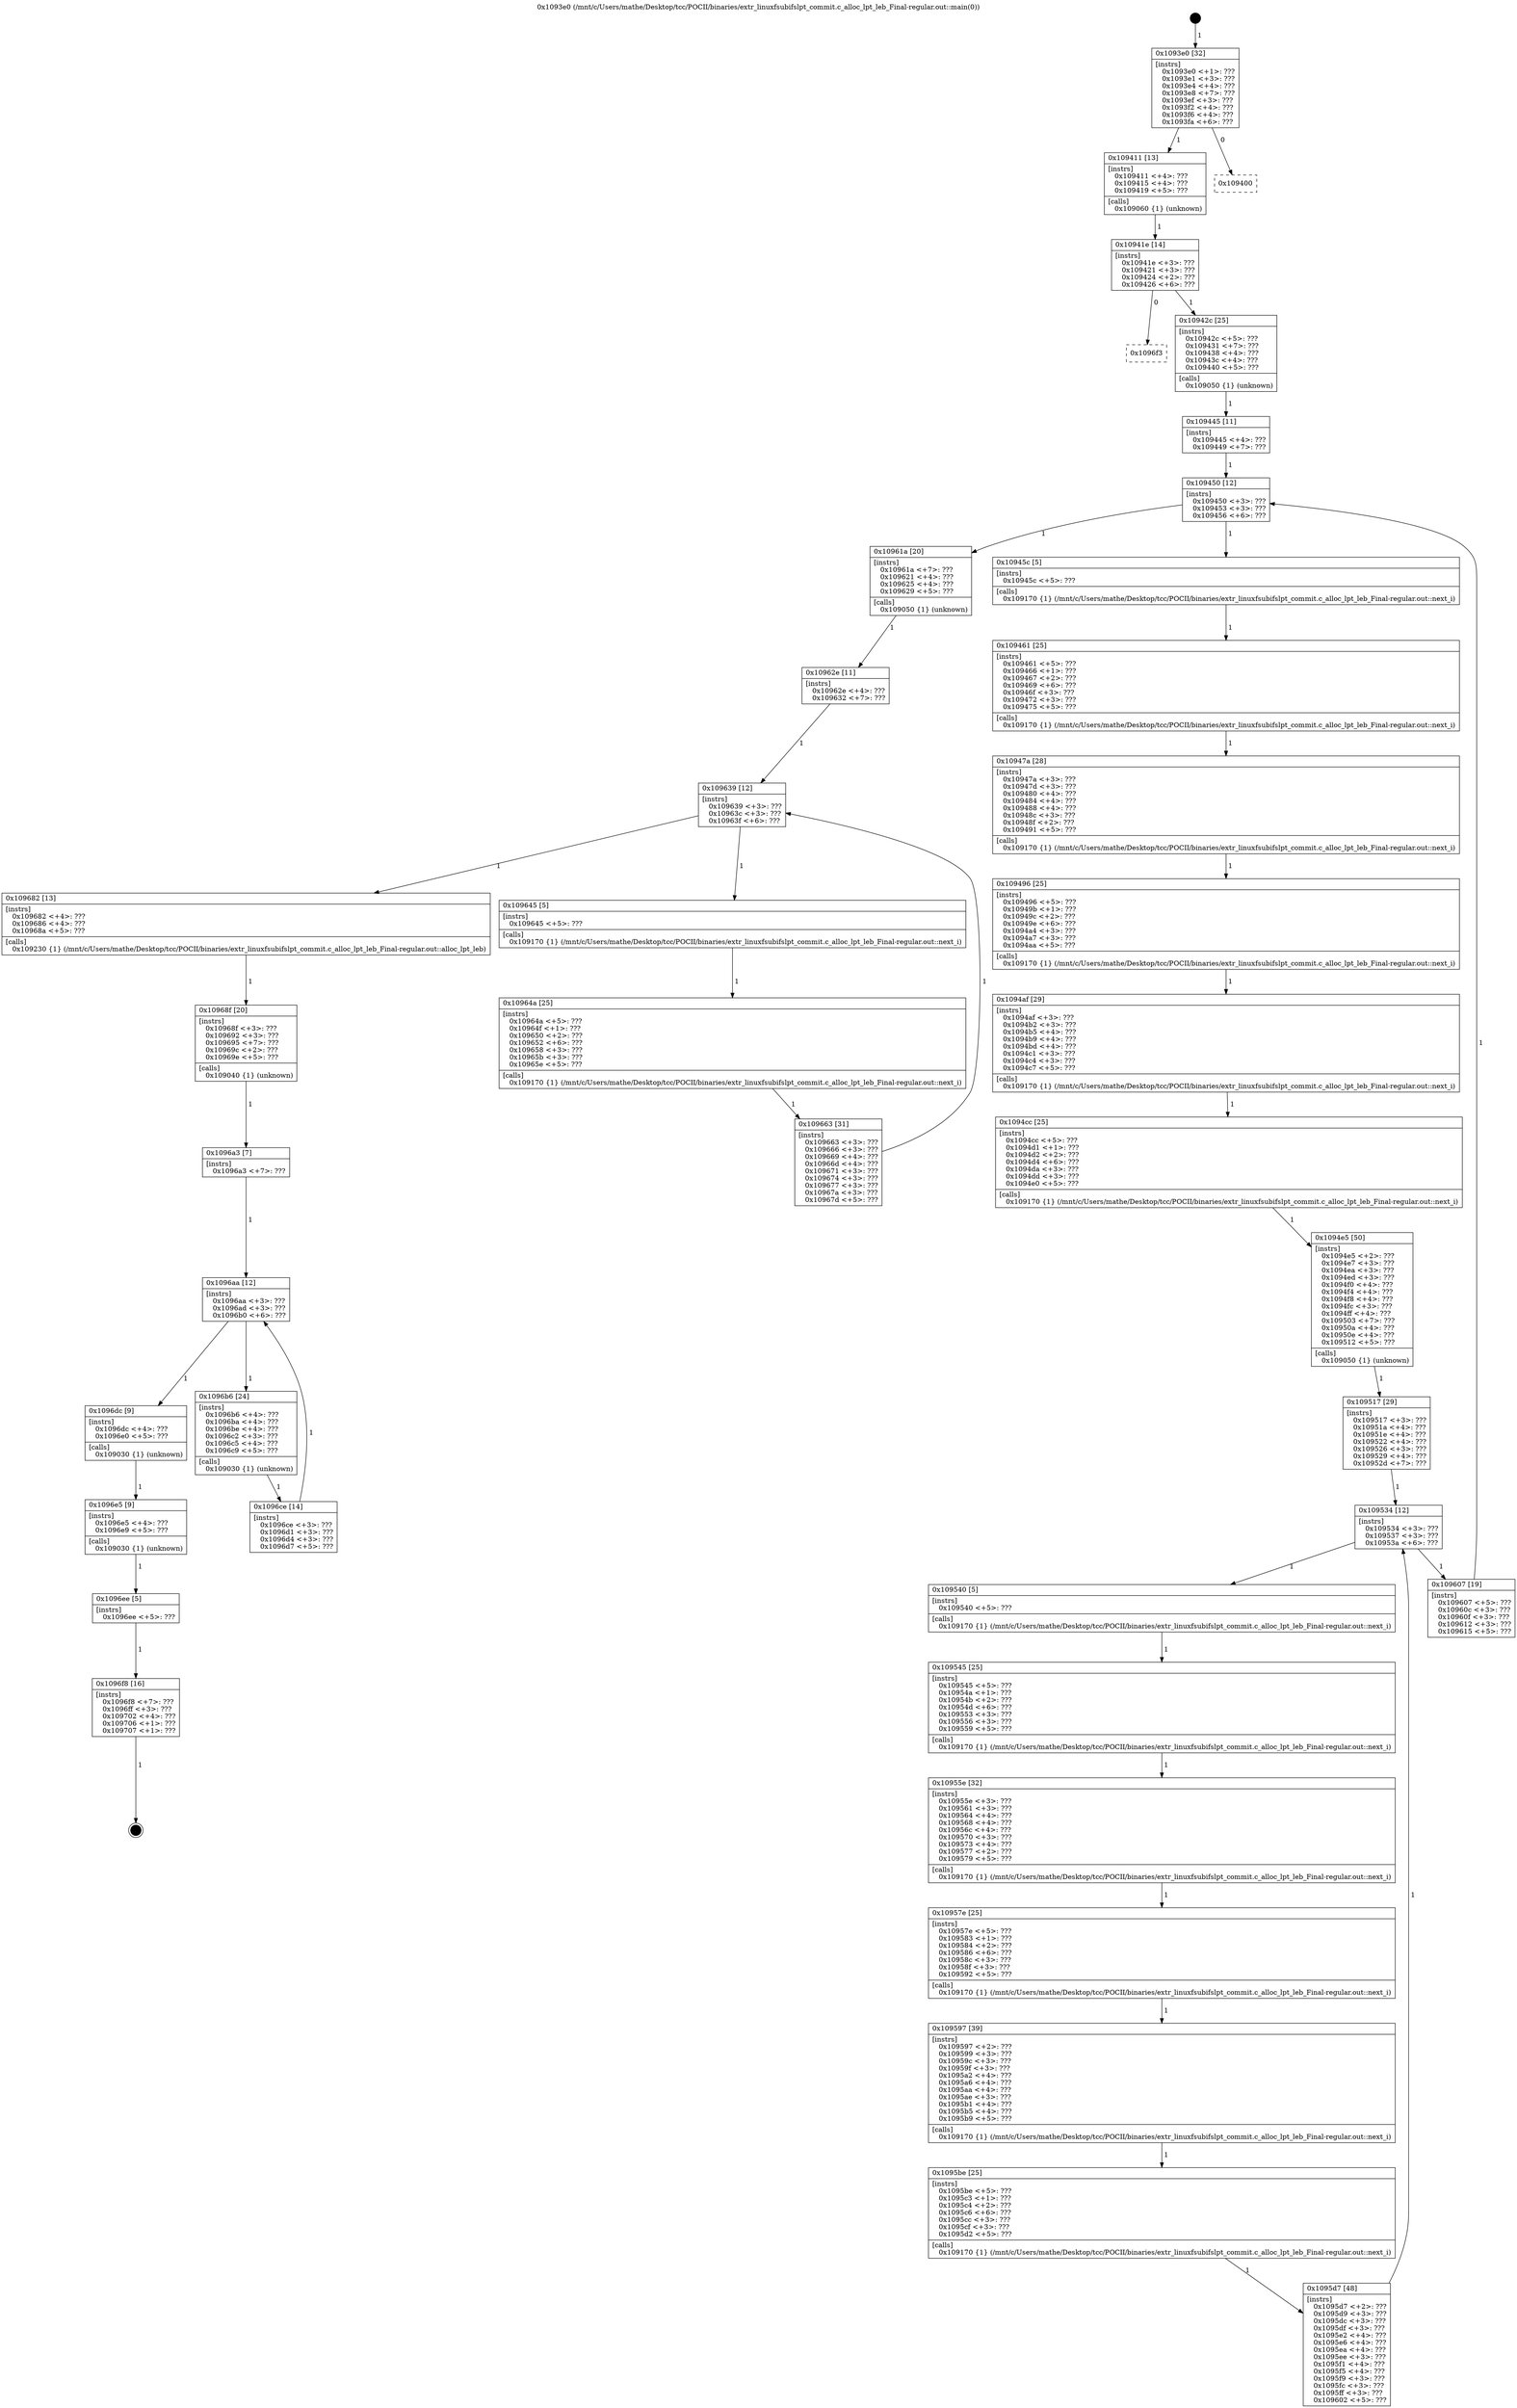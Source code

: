 digraph "0x1093e0" {
  label = "0x1093e0 (/mnt/c/Users/mathe/Desktop/tcc/POCII/binaries/extr_linuxfsubifslpt_commit.c_alloc_lpt_leb_Final-regular.out::main(0))"
  labelloc = "t"
  node[shape=record]

  Entry [label="",width=0.3,height=0.3,shape=circle,fillcolor=black,style=filled]
  "0x1093e0" [label="{
     0x1093e0 [32]\l
     | [instrs]\l
     &nbsp;&nbsp;0x1093e0 \<+1\>: ???\l
     &nbsp;&nbsp;0x1093e1 \<+3\>: ???\l
     &nbsp;&nbsp;0x1093e4 \<+4\>: ???\l
     &nbsp;&nbsp;0x1093e8 \<+7\>: ???\l
     &nbsp;&nbsp;0x1093ef \<+3\>: ???\l
     &nbsp;&nbsp;0x1093f2 \<+4\>: ???\l
     &nbsp;&nbsp;0x1093f6 \<+4\>: ???\l
     &nbsp;&nbsp;0x1093fa \<+6\>: ???\l
  }"]
  "0x109411" [label="{
     0x109411 [13]\l
     | [instrs]\l
     &nbsp;&nbsp;0x109411 \<+4\>: ???\l
     &nbsp;&nbsp;0x109415 \<+4\>: ???\l
     &nbsp;&nbsp;0x109419 \<+5\>: ???\l
     | [calls]\l
     &nbsp;&nbsp;0x109060 \{1\} (unknown)\l
  }"]
  "0x109400" [label="{
     0x109400\l
  }", style=dashed]
  "0x10941e" [label="{
     0x10941e [14]\l
     | [instrs]\l
     &nbsp;&nbsp;0x10941e \<+3\>: ???\l
     &nbsp;&nbsp;0x109421 \<+3\>: ???\l
     &nbsp;&nbsp;0x109424 \<+2\>: ???\l
     &nbsp;&nbsp;0x109426 \<+6\>: ???\l
  }"]
  "0x1096f3" [label="{
     0x1096f3\l
  }", style=dashed]
  "0x10942c" [label="{
     0x10942c [25]\l
     | [instrs]\l
     &nbsp;&nbsp;0x10942c \<+5\>: ???\l
     &nbsp;&nbsp;0x109431 \<+7\>: ???\l
     &nbsp;&nbsp;0x109438 \<+4\>: ???\l
     &nbsp;&nbsp;0x10943c \<+4\>: ???\l
     &nbsp;&nbsp;0x109440 \<+5\>: ???\l
     | [calls]\l
     &nbsp;&nbsp;0x109050 \{1\} (unknown)\l
  }"]
  Exit [label="",width=0.3,height=0.3,shape=circle,fillcolor=black,style=filled,peripheries=2]
  "0x109450" [label="{
     0x109450 [12]\l
     | [instrs]\l
     &nbsp;&nbsp;0x109450 \<+3\>: ???\l
     &nbsp;&nbsp;0x109453 \<+3\>: ???\l
     &nbsp;&nbsp;0x109456 \<+6\>: ???\l
  }"]
  "0x10961a" [label="{
     0x10961a [20]\l
     | [instrs]\l
     &nbsp;&nbsp;0x10961a \<+7\>: ???\l
     &nbsp;&nbsp;0x109621 \<+4\>: ???\l
     &nbsp;&nbsp;0x109625 \<+4\>: ???\l
     &nbsp;&nbsp;0x109629 \<+5\>: ???\l
     | [calls]\l
     &nbsp;&nbsp;0x109050 \{1\} (unknown)\l
  }"]
  "0x10945c" [label="{
     0x10945c [5]\l
     | [instrs]\l
     &nbsp;&nbsp;0x10945c \<+5\>: ???\l
     | [calls]\l
     &nbsp;&nbsp;0x109170 \{1\} (/mnt/c/Users/mathe/Desktop/tcc/POCII/binaries/extr_linuxfsubifslpt_commit.c_alloc_lpt_leb_Final-regular.out::next_i)\l
  }"]
  "0x109461" [label="{
     0x109461 [25]\l
     | [instrs]\l
     &nbsp;&nbsp;0x109461 \<+5\>: ???\l
     &nbsp;&nbsp;0x109466 \<+1\>: ???\l
     &nbsp;&nbsp;0x109467 \<+2\>: ???\l
     &nbsp;&nbsp;0x109469 \<+6\>: ???\l
     &nbsp;&nbsp;0x10946f \<+3\>: ???\l
     &nbsp;&nbsp;0x109472 \<+3\>: ???\l
     &nbsp;&nbsp;0x109475 \<+5\>: ???\l
     | [calls]\l
     &nbsp;&nbsp;0x109170 \{1\} (/mnt/c/Users/mathe/Desktop/tcc/POCII/binaries/extr_linuxfsubifslpt_commit.c_alloc_lpt_leb_Final-regular.out::next_i)\l
  }"]
  "0x10947a" [label="{
     0x10947a [28]\l
     | [instrs]\l
     &nbsp;&nbsp;0x10947a \<+3\>: ???\l
     &nbsp;&nbsp;0x10947d \<+3\>: ???\l
     &nbsp;&nbsp;0x109480 \<+4\>: ???\l
     &nbsp;&nbsp;0x109484 \<+4\>: ???\l
     &nbsp;&nbsp;0x109488 \<+4\>: ???\l
     &nbsp;&nbsp;0x10948c \<+3\>: ???\l
     &nbsp;&nbsp;0x10948f \<+2\>: ???\l
     &nbsp;&nbsp;0x109491 \<+5\>: ???\l
     | [calls]\l
     &nbsp;&nbsp;0x109170 \{1\} (/mnt/c/Users/mathe/Desktop/tcc/POCII/binaries/extr_linuxfsubifslpt_commit.c_alloc_lpt_leb_Final-regular.out::next_i)\l
  }"]
  "0x109496" [label="{
     0x109496 [25]\l
     | [instrs]\l
     &nbsp;&nbsp;0x109496 \<+5\>: ???\l
     &nbsp;&nbsp;0x10949b \<+1\>: ???\l
     &nbsp;&nbsp;0x10949c \<+2\>: ???\l
     &nbsp;&nbsp;0x10949e \<+6\>: ???\l
     &nbsp;&nbsp;0x1094a4 \<+3\>: ???\l
     &nbsp;&nbsp;0x1094a7 \<+3\>: ???\l
     &nbsp;&nbsp;0x1094aa \<+5\>: ???\l
     | [calls]\l
     &nbsp;&nbsp;0x109170 \{1\} (/mnt/c/Users/mathe/Desktop/tcc/POCII/binaries/extr_linuxfsubifslpt_commit.c_alloc_lpt_leb_Final-regular.out::next_i)\l
  }"]
  "0x1094af" [label="{
     0x1094af [29]\l
     | [instrs]\l
     &nbsp;&nbsp;0x1094af \<+3\>: ???\l
     &nbsp;&nbsp;0x1094b2 \<+3\>: ???\l
     &nbsp;&nbsp;0x1094b5 \<+4\>: ???\l
     &nbsp;&nbsp;0x1094b9 \<+4\>: ???\l
     &nbsp;&nbsp;0x1094bd \<+4\>: ???\l
     &nbsp;&nbsp;0x1094c1 \<+3\>: ???\l
     &nbsp;&nbsp;0x1094c4 \<+3\>: ???\l
     &nbsp;&nbsp;0x1094c7 \<+5\>: ???\l
     | [calls]\l
     &nbsp;&nbsp;0x109170 \{1\} (/mnt/c/Users/mathe/Desktop/tcc/POCII/binaries/extr_linuxfsubifslpt_commit.c_alloc_lpt_leb_Final-regular.out::next_i)\l
  }"]
  "0x1094cc" [label="{
     0x1094cc [25]\l
     | [instrs]\l
     &nbsp;&nbsp;0x1094cc \<+5\>: ???\l
     &nbsp;&nbsp;0x1094d1 \<+1\>: ???\l
     &nbsp;&nbsp;0x1094d2 \<+2\>: ???\l
     &nbsp;&nbsp;0x1094d4 \<+6\>: ???\l
     &nbsp;&nbsp;0x1094da \<+3\>: ???\l
     &nbsp;&nbsp;0x1094dd \<+3\>: ???\l
     &nbsp;&nbsp;0x1094e0 \<+5\>: ???\l
     | [calls]\l
     &nbsp;&nbsp;0x109170 \{1\} (/mnt/c/Users/mathe/Desktop/tcc/POCII/binaries/extr_linuxfsubifslpt_commit.c_alloc_lpt_leb_Final-regular.out::next_i)\l
  }"]
  "0x1094e5" [label="{
     0x1094e5 [50]\l
     | [instrs]\l
     &nbsp;&nbsp;0x1094e5 \<+2\>: ???\l
     &nbsp;&nbsp;0x1094e7 \<+3\>: ???\l
     &nbsp;&nbsp;0x1094ea \<+3\>: ???\l
     &nbsp;&nbsp;0x1094ed \<+3\>: ???\l
     &nbsp;&nbsp;0x1094f0 \<+4\>: ???\l
     &nbsp;&nbsp;0x1094f4 \<+4\>: ???\l
     &nbsp;&nbsp;0x1094f8 \<+4\>: ???\l
     &nbsp;&nbsp;0x1094fc \<+3\>: ???\l
     &nbsp;&nbsp;0x1094ff \<+4\>: ???\l
     &nbsp;&nbsp;0x109503 \<+7\>: ???\l
     &nbsp;&nbsp;0x10950a \<+4\>: ???\l
     &nbsp;&nbsp;0x10950e \<+4\>: ???\l
     &nbsp;&nbsp;0x109512 \<+5\>: ???\l
     | [calls]\l
     &nbsp;&nbsp;0x109050 \{1\} (unknown)\l
  }"]
  "0x109534" [label="{
     0x109534 [12]\l
     | [instrs]\l
     &nbsp;&nbsp;0x109534 \<+3\>: ???\l
     &nbsp;&nbsp;0x109537 \<+3\>: ???\l
     &nbsp;&nbsp;0x10953a \<+6\>: ???\l
  }"]
  "0x109607" [label="{
     0x109607 [19]\l
     | [instrs]\l
     &nbsp;&nbsp;0x109607 \<+5\>: ???\l
     &nbsp;&nbsp;0x10960c \<+3\>: ???\l
     &nbsp;&nbsp;0x10960f \<+3\>: ???\l
     &nbsp;&nbsp;0x109612 \<+3\>: ???\l
     &nbsp;&nbsp;0x109615 \<+5\>: ???\l
  }"]
  "0x109540" [label="{
     0x109540 [5]\l
     | [instrs]\l
     &nbsp;&nbsp;0x109540 \<+5\>: ???\l
     | [calls]\l
     &nbsp;&nbsp;0x109170 \{1\} (/mnt/c/Users/mathe/Desktop/tcc/POCII/binaries/extr_linuxfsubifslpt_commit.c_alloc_lpt_leb_Final-regular.out::next_i)\l
  }"]
  "0x109545" [label="{
     0x109545 [25]\l
     | [instrs]\l
     &nbsp;&nbsp;0x109545 \<+5\>: ???\l
     &nbsp;&nbsp;0x10954a \<+1\>: ???\l
     &nbsp;&nbsp;0x10954b \<+2\>: ???\l
     &nbsp;&nbsp;0x10954d \<+6\>: ???\l
     &nbsp;&nbsp;0x109553 \<+3\>: ???\l
     &nbsp;&nbsp;0x109556 \<+3\>: ???\l
     &nbsp;&nbsp;0x109559 \<+5\>: ???\l
     | [calls]\l
     &nbsp;&nbsp;0x109170 \{1\} (/mnt/c/Users/mathe/Desktop/tcc/POCII/binaries/extr_linuxfsubifslpt_commit.c_alloc_lpt_leb_Final-regular.out::next_i)\l
  }"]
  "0x10955e" [label="{
     0x10955e [32]\l
     | [instrs]\l
     &nbsp;&nbsp;0x10955e \<+3\>: ???\l
     &nbsp;&nbsp;0x109561 \<+3\>: ???\l
     &nbsp;&nbsp;0x109564 \<+4\>: ???\l
     &nbsp;&nbsp;0x109568 \<+4\>: ???\l
     &nbsp;&nbsp;0x10956c \<+4\>: ???\l
     &nbsp;&nbsp;0x109570 \<+3\>: ???\l
     &nbsp;&nbsp;0x109573 \<+4\>: ???\l
     &nbsp;&nbsp;0x109577 \<+2\>: ???\l
     &nbsp;&nbsp;0x109579 \<+5\>: ???\l
     | [calls]\l
     &nbsp;&nbsp;0x109170 \{1\} (/mnt/c/Users/mathe/Desktop/tcc/POCII/binaries/extr_linuxfsubifslpt_commit.c_alloc_lpt_leb_Final-regular.out::next_i)\l
  }"]
  "0x10957e" [label="{
     0x10957e [25]\l
     | [instrs]\l
     &nbsp;&nbsp;0x10957e \<+5\>: ???\l
     &nbsp;&nbsp;0x109583 \<+1\>: ???\l
     &nbsp;&nbsp;0x109584 \<+2\>: ???\l
     &nbsp;&nbsp;0x109586 \<+6\>: ???\l
     &nbsp;&nbsp;0x10958c \<+3\>: ???\l
     &nbsp;&nbsp;0x10958f \<+3\>: ???\l
     &nbsp;&nbsp;0x109592 \<+5\>: ???\l
     | [calls]\l
     &nbsp;&nbsp;0x109170 \{1\} (/mnt/c/Users/mathe/Desktop/tcc/POCII/binaries/extr_linuxfsubifslpt_commit.c_alloc_lpt_leb_Final-regular.out::next_i)\l
  }"]
  "0x109597" [label="{
     0x109597 [39]\l
     | [instrs]\l
     &nbsp;&nbsp;0x109597 \<+2\>: ???\l
     &nbsp;&nbsp;0x109599 \<+3\>: ???\l
     &nbsp;&nbsp;0x10959c \<+3\>: ???\l
     &nbsp;&nbsp;0x10959f \<+3\>: ???\l
     &nbsp;&nbsp;0x1095a2 \<+4\>: ???\l
     &nbsp;&nbsp;0x1095a6 \<+4\>: ???\l
     &nbsp;&nbsp;0x1095aa \<+4\>: ???\l
     &nbsp;&nbsp;0x1095ae \<+3\>: ???\l
     &nbsp;&nbsp;0x1095b1 \<+4\>: ???\l
     &nbsp;&nbsp;0x1095b5 \<+4\>: ???\l
     &nbsp;&nbsp;0x1095b9 \<+5\>: ???\l
     | [calls]\l
     &nbsp;&nbsp;0x109170 \{1\} (/mnt/c/Users/mathe/Desktop/tcc/POCII/binaries/extr_linuxfsubifslpt_commit.c_alloc_lpt_leb_Final-regular.out::next_i)\l
  }"]
  "0x1095be" [label="{
     0x1095be [25]\l
     | [instrs]\l
     &nbsp;&nbsp;0x1095be \<+5\>: ???\l
     &nbsp;&nbsp;0x1095c3 \<+1\>: ???\l
     &nbsp;&nbsp;0x1095c4 \<+2\>: ???\l
     &nbsp;&nbsp;0x1095c6 \<+6\>: ???\l
     &nbsp;&nbsp;0x1095cc \<+3\>: ???\l
     &nbsp;&nbsp;0x1095cf \<+3\>: ???\l
     &nbsp;&nbsp;0x1095d2 \<+5\>: ???\l
     | [calls]\l
     &nbsp;&nbsp;0x109170 \{1\} (/mnt/c/Users/mathe/Desktop/tcc/POCII/binaries/extr_linuxfsubifslpt_commit.c_alloc_lpt_leb_Final-regular.out::next_i)\l
  }"]
  "0x1095d7" [label="{
     0x1095d7 [48]\l
     | [instrs]\l
     &nbsp;&nbsp;0x1095d7 \<+2\>: ???\l
     &nbsp;&nbsp;0x1095d9 \<+3\>: ???\l
     &nbsp;&nbsp;0x1095dc \<+3\>: ???\l
     &nbsp;&nbsp;0x1095df \<+3\>: ???\l
     &nbsp;&nbsp;0x1095e2 \<+4\>: ???\l
     &nbsp;&nbsp;0x1095e6 \<+4\>: ???\l
     &nbsp;&nbsp;0x1095ea \<+4\>: ???\l
     &nbsp;&nbsp;0x1095ee \<+3\>: ???\l
     &nbsp;&nbsp;0x1095f1 \<+4\>: ???\l
     &nbsp;&nbsp;0x1095f5 \<+4\>: ???\l
     &nbsp;&nbsp;0x1095f9 \<+3\>: ???\l
     &nbsp;&nbsp;0x1095fc \<+3\>: ???\l
     &nbsp;&nbsp;0x1095ff \<+3\>: ???\l
     &nbsp;&nbsp;0x109602 \<+5\>: ???\l
  }"]
  "0x109517" [label="{
     0x109517 [29]\l
     | [instrs]\l
     &nbsp;&nbsp;0x109517 \<+3\>: ???\l
     &nbsp;&nbsp;0x10951a \<+4\>: ???\l
     &nbsp;&nbsp;0x10951e \<+4\>: ???\l
     &nbsp;&nbsp;0x109522 \<+4\>: ???\l
     &nbsp;&nbsp;0x109526 \<+3\>: ???\l
     &nbsp;&nbsp;0x109529 \<+4\>: ???\l
     &nbsp;&nbsp;0x10952d \<+7\>: ???\l
  }"]
  "0x1096f8" [label="{
     0x1096f8 [16]\l
     | [instrs]\l
     &nbsp;&nbsp;0x1096f8 \<+7\>: ???\l
     &nbsp;&nbsp;0x1096ff \<+3\>: ???\l
     &nbsp;&nbsp;0x109702 \<+4\>: ???\l
     &nbsp;&nbsp;0x109706 \<+1\>: ???\l
     &nbsp;&nbsp;0x109707 \<+1\>: ???\l
  }"]
  "0x109445" [label="{
     0x109445 [11]\l
     | [instrs]\l
     &nbsp;&nbsp;0x109445 \<+4\>: ???\l
     &nbsp;&nbsp;0x109449 \<+7\>: ???\l
  }"]
  "0x109639" [label="{
     0x109639 [12]\l
     | [instrs]\l
     &nbsp;&nbsp;0x109639 \<+3\>: ???\l
     &nbsp;&nbsp;0x10963c \<+3\>: ???\l
     &nbsp;&nbsp;0x10963f \<+6\>: ???\l
  }"]
  "0x109682" [label="{
     0x109682 [13]\l
     | [instrs]\l
     &nbsp;&nbsp;0x109682 \<+4\>: ???\l
     &nbsp;&nbsp;0x109686 \<+4\>: ???\l
     &nbsp;&nbsp;0x10968a \<+5\>: ???\l
     | [calls]\l
     &nbsp;&nbsp;0x109230 \{1\} (/mnt/c/Users/mathe/Desktop/tcc/POCII/binaries/extr_linuxfsubifslpt_commit.c_alloc_lpt_leb_Final-regular.out::alloc_lpt_leb)\l
  }"]
  "0x109645" [label="{
     0x109645 [5]\l
     | [instrs]\l
     &nbsp;&nbsp;0x109645 \<+5\>: ???\l
     | [calls]\l
     &nbsp;&nbsp;0x109170 \{1\} (/mnt/c/Users/mathe/Desktop/tcc/POCII/binaries/extr_linuxfsubifslpt_commit.c_alloc_lpt_leb_Final-regular.out::next_i)\l
  }"]
  "0x10964a" [label="{
     0x10964a [25]\l
     | [instrs]\l
     &nbsp;&nbsp;0x10964a \<+5\>: ???\l
     &nbsp;&nbsp;0x10964f \<+1\>: ???\l
     &nbsp;&nbsp;0x109650 \<+2\>: ???\l
     &nbsp;&nbsp;0x109652 \<+6\>: ???\l
     &nbsp;&nbsp;0x109658 \<+3\>: ???\l
     &nbsp;&nbsp;0x10965b \<+3\>: ???\l
     &nbsp;&nbsp;0x10965e \<+5\>: ???\l
     | [calls]\l
     &nbsp;&nbsp;0x109170 \{1\} (/mnt/c/Users/mathe/Desktop/tcc/POCII/binaries/extr_linuxfsubifslpt_commit.c_alloc_lpt_leb_Final-regular.out::next_i)\l
  }"]
  "0x109663" [label="{
     0x109663 [31]\l
     | [instrs]\l
     &nbsp;&nbsp;0x109663 \<+3\>: ???\l
     &nbsp;&nbsp;0x109666 \<+3\>: ???\l
     &nbsp;&nbsp;0x109669 \<+4\>: ???\l
     &nbsp;&nbsp;0x10966d \<+4\>: ???\l
     &nbsp;&nbsp;0x109671 \<+3\>: ???\l
     &nbsp;&nbsp;0x109674 \<+3\>: ???\l
     &nbsp;&nbsp;0x109677 \<+3\>: ???\l
     &nbsp;&nbsp;0x10967a \<+3\>: ???\l
     &nbsp;&nbsp;0x10967d \<+5\>: ???\l
  }"]
  "0x10962e" [label="{
     0x10962e [11]\l
     | [instrs]\l
     &nbsp;&nbsp;0x10962e \<+4\>: ???\l
     &nbsp;&nbsp;0x109632 \<+7\>: ???\l
  }"]
  "0x10968f" [label="{
     0x10968f [20]\l
     | [instrs]\l
     &nbsp;&nbsp;0x10968f \<+3\>: ???\l
     &nbsp;&nbsp;0x109692 \<+3\>: ???\l
     &nbsp;&nbsp;0x109695 \<+7\>: ???\l
     &nbsp;&nbsp;0x10969c \<+2\>: ???\l
     &nbsp;&nbsp;0x10969e \<+5\>: ???\l
     | [calls]\l
     &nbsp;&nbsp;0x109040 \{1\} (unknown)\l
  }"]
  "0x1096aa" [label="{
     0x1096aa [12]\l
     | [instrs]\l
     &nbsp;&nbsp;0x1096aa \<+3\>: ???\l
     &nbsp;&nbsp;0x1096ad \<+3\>: ???\l
     &nbsp;&nbsp;0x1096b0 \<+6\>: ???\l
  }"]
  "0x1096dc" [label="{
     0x1096dc [9]\l
     | [instrs]\l
     &nbsp;&nbsp;0x1096dc \<+4\>: ???\l
     &nbsp;&nbsp;0x1096e0 \<+5\>: ???\l
     | [calls]\l
     &nbsp;&nbsp;0x109030 \{1\} (unknown)\l
  }"]
  "0x1096b6" [label="{
     0x1096b6 [24]\l
     | [instrs]\l
     &nbsp;&nbsp;0x1096b6 \<+4\>: ???\l
     &nbsp;&nbsp;0x1096ba \<+4\>: ???\l
     &nbsp;&nbsp;0x1096be \<+4\>: ???\l
     &nbsp;&nbsp;0x1096c2 \<+3\>: ???\l
     &nbsp;&nbsp;0x1096c5 \<+4\>: ???\l
     &nbsp;&nbsp;0x1096c9 \<+5\>: ???\l
     | [calls]\l
     &nbsp;&nbsp;0x109030 \{1\} (unknown)\l
  }"]
  "0x1096ce" [label="{
     0x1096ce [14]\l
     | [instrs]\l
     &nbsp;&nbsp;0x1096ce \<+3\>: ???\l
     &nbsp;&nbsp;0x1096d1 \<+3\>: ???\l
     &nbsp;&nbsp;0x1096d4 \<+3\>: ???\l
     &nbsp;&nbsp;0x1096d7 \<+5\>: ???\l
  }"]
  "0x1096a3" [label="{
     0x1096a3 [7]\l
     | [instrs]\l
     &nbsp;&nbsp;0x1096a3 \<+7\>: ???\l
  }"]
  "0x1096e5" [label="{
     0x1096e5 [9]\l
     | [instrs]\l
     &nbsp;&nbsp;0x1096e5 \<+4\>: ???\l
     &nbsp;&nbsp;0x1096e9 \<+5\>: ???\l
     | [calls]\l
     &nbsp;&nbsp;0x109030 \{1\} (unknown)\l
  }"]
  "0x1096ee" [label="{
     0x1096ee [5]\l
     | [instrs]\l
     &nbsp;&nbsp;0x1096ee \<+5\>: ???\l
  }"]
  Entry -> "0x1093e0" [label=" 1"]
  "0x1093e0" -> "0x109411" [label=" 1"]
  "0x1093e0" -> "0x109400" [label=" 0"]
  "0x109411" -> "0x10941e" [label=" 1"]
  "0x10941e" -> "0x1096f3" [label=" 0"]
  "0x10941e" -> "0x10942c" [label=" 1"]
  "0x1096f8" -> Exit [label=" 1"]
  "0x10942c" -> "0x109445" [label=" 1"]
  "0x109450" -> "0x10961a" [label=" 1"]
  "0x109450" -> "0x10945c" [label=" 1"]
  "0x10945c" -> "0x109461" [label=" 1"]
  "0x109461" -> "0x10947a" [label=" 1"]
  "0x10947a" -> "0x109496" [label=" 1"]
  "0x109496" -> "0x1094af" [label=" 1"]
  "0x1094af" -> "0x1094cc" [label=" 1"]
  "0x1094cc" -> "0x1094e5" [label=" 1"]
  "0x1094e5" -> "0x109517" [label=" 1"]
  "0x109534" -> "0x109607" [label=" 1"]
  "0x109534" -> "0x109540" [label=" 1"]
  "0x109540" -> "0x109545" [label=" 1"]
  "0x109545" -> "0x10955e" [label=" 1"]
  "0x10955e" -> "0x10957e" [label=" 1"]
  "0x10957e" -> "0x109597" [label=" 1"]
  "0x109597" -> "0x1095be" [label=" 1"]
  "0x1095be" -> "0x1095d7" [label=" 1"]
  "0x109517" -> "0x109534" [label=" 1"]
  "0x1095d7" -> "0x109534" [label=" 1"]
  "0x1096ee" -> "0x1096f8" [label=" 1"]
  "0x109445" -> "0x109450" [label=" 1"]
  "0x109607" -> "0x109450" [label=" 1"]
  "0x10961a" -> "0x10962e" [label=" 1"]
  "0x109639" -> "0x109682" [label=" 1"]
  "0x109639" -> "0x109645" [label=" 1"]
  "0x109645" -> "0x10964a" [label=" 1"]
  "0x10964a" -> "0x109663" [label=" 1"]
  "0x10962e" -> "0x109639" [label=" 1"]
  "0x109663" -> "0x109639" [label=" 1"]
  "0x109682" -> "0x10968f" [label=" 1"]
  "0x10968f" -> "0x1096a3" [label=" 1"]
  "0x1096aa" -> "0x1096dc" [label=" 1"]
  "0x1096aa" -> "0x1096b6" [label=" 1"]
  "0x1096b6" -> "0x1096ce" [label=" 1"]
  "0x1096a3" -> "0x1096aa" [label=" 1"]
  "0x1096ce" -> "0x1096aa" [label=" 1"]
  "0x1096dc" -> "0x1096e5" [label=" 1"]
  "0x1096e5" -> "0x1096ee" [label=" 1"]
}
